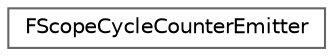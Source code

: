 digraph "Graphical Class Hierarchy"
{
 // INTERACTIVE_SVG=YES
 // LATEX_PDF_SIZE
  bgcolor="transparent";
  edge [fontname=Helvetica,fontsize=10,labelfontname=Helvetica,labelfontsize=10];
  node [fontname=Helvetica,fontsize=10,shape=box,height=0.2,width=0.4];
  rankdir="LR";
  Node0 [id="Node000000",label="FScopeCycleCounterEmitter",height=0.2,width=0.4,color="grey40", fillcolor="white", style="filled",URL="$dd/ddc/structFScopeCycleCounterEmitter.html",tooltip=" "];
}
